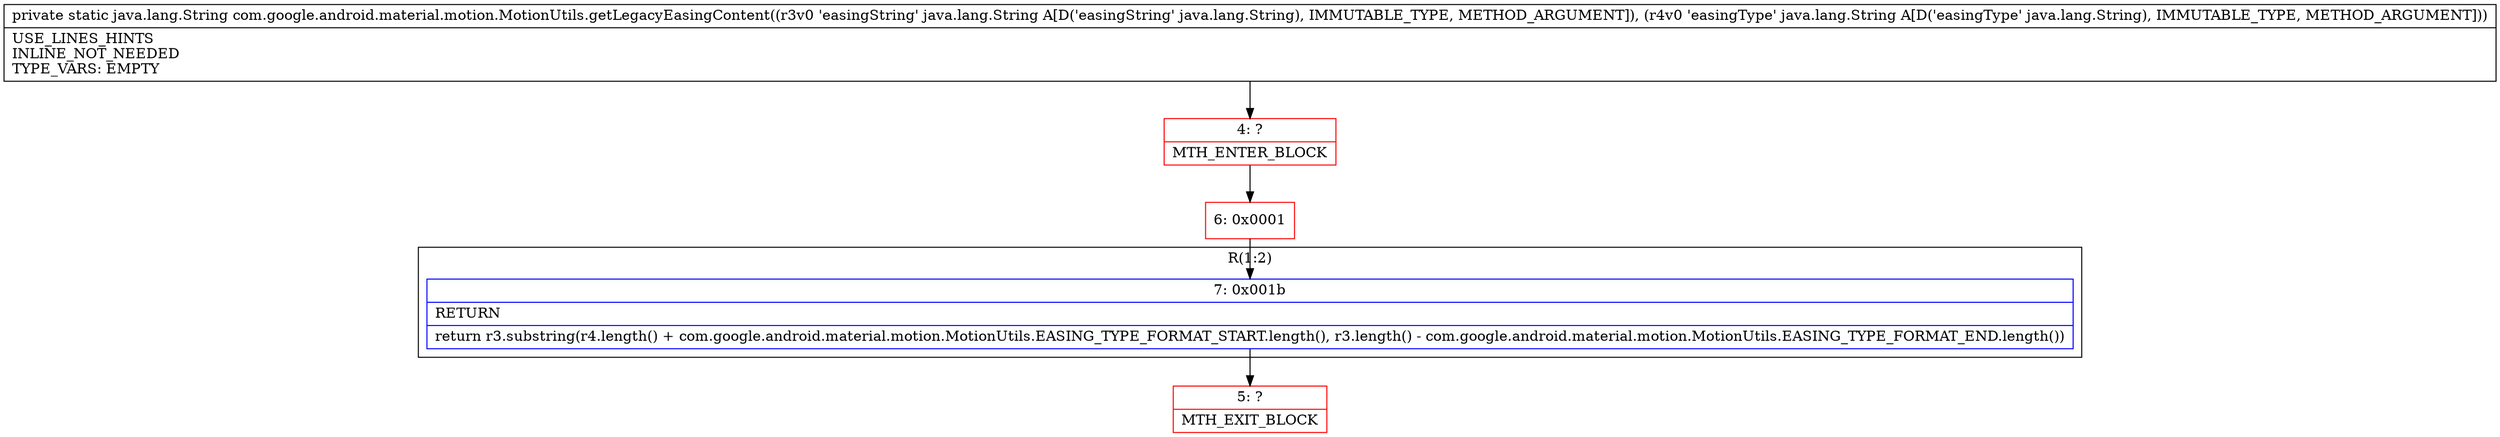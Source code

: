 digraph "CFG forcom.google.android.material.motion.MotionUtils.getLegacyEasingContent(Ljava\/lang\/String;Ljava\/lang\/String;)Ljava\/lang\/String;" {
subgraph cluster_Region_1694074489 {
label = "R(1:2)";
node [shape=record,color=blue];
Node_7 [shape=record,label="{7\:\ 0x001b|RETURN\l|return r3.substring(r4.length() + com.google.android.material.motion.MotionUtils.EASING_TYPE_FORMAT_START.length(), r3.length() \- com.google.android.material.motion.MotionUtils.EASING_TYPE_FORMAT_END.length())\l}"];
}
Node_4 [shape=record,color=red,label="{4\:\ ?|MTH_ENTER_BLOCK\l}"];
Node_6 [shape=record,color=red,label="{6\:\ 0x0001}"];
Node_5 [shape=record,color=red,label="{5\:\ ?|MTH_EXIT_BLOCK\l}"];
MethodNode[shape=record,label="{private static java.lang.String com.google.android.material.motion.MotionUtils.getLegacyEasingContent((r3v0 'easingString' java.lang.String A[D('easingString' java.lang.String), IMMUTABLE_TYPE, METHOD_ARGUMENT]), (r4v0 'easingType' java.lang.String A[D('easingType' java.lang.String), IMMUTABLE_TYPE, METHOD_ARGUMENT]))  | USE_LINES_HINTS\lINLINE_NOT_NEEDED\lTYPE_VARS: EMPTY\l}"];
MethodNode -> Node_4;Node_7 -> Node_5;
Node_4 -> Node_6;
Node_6 -> Node_7;
}

